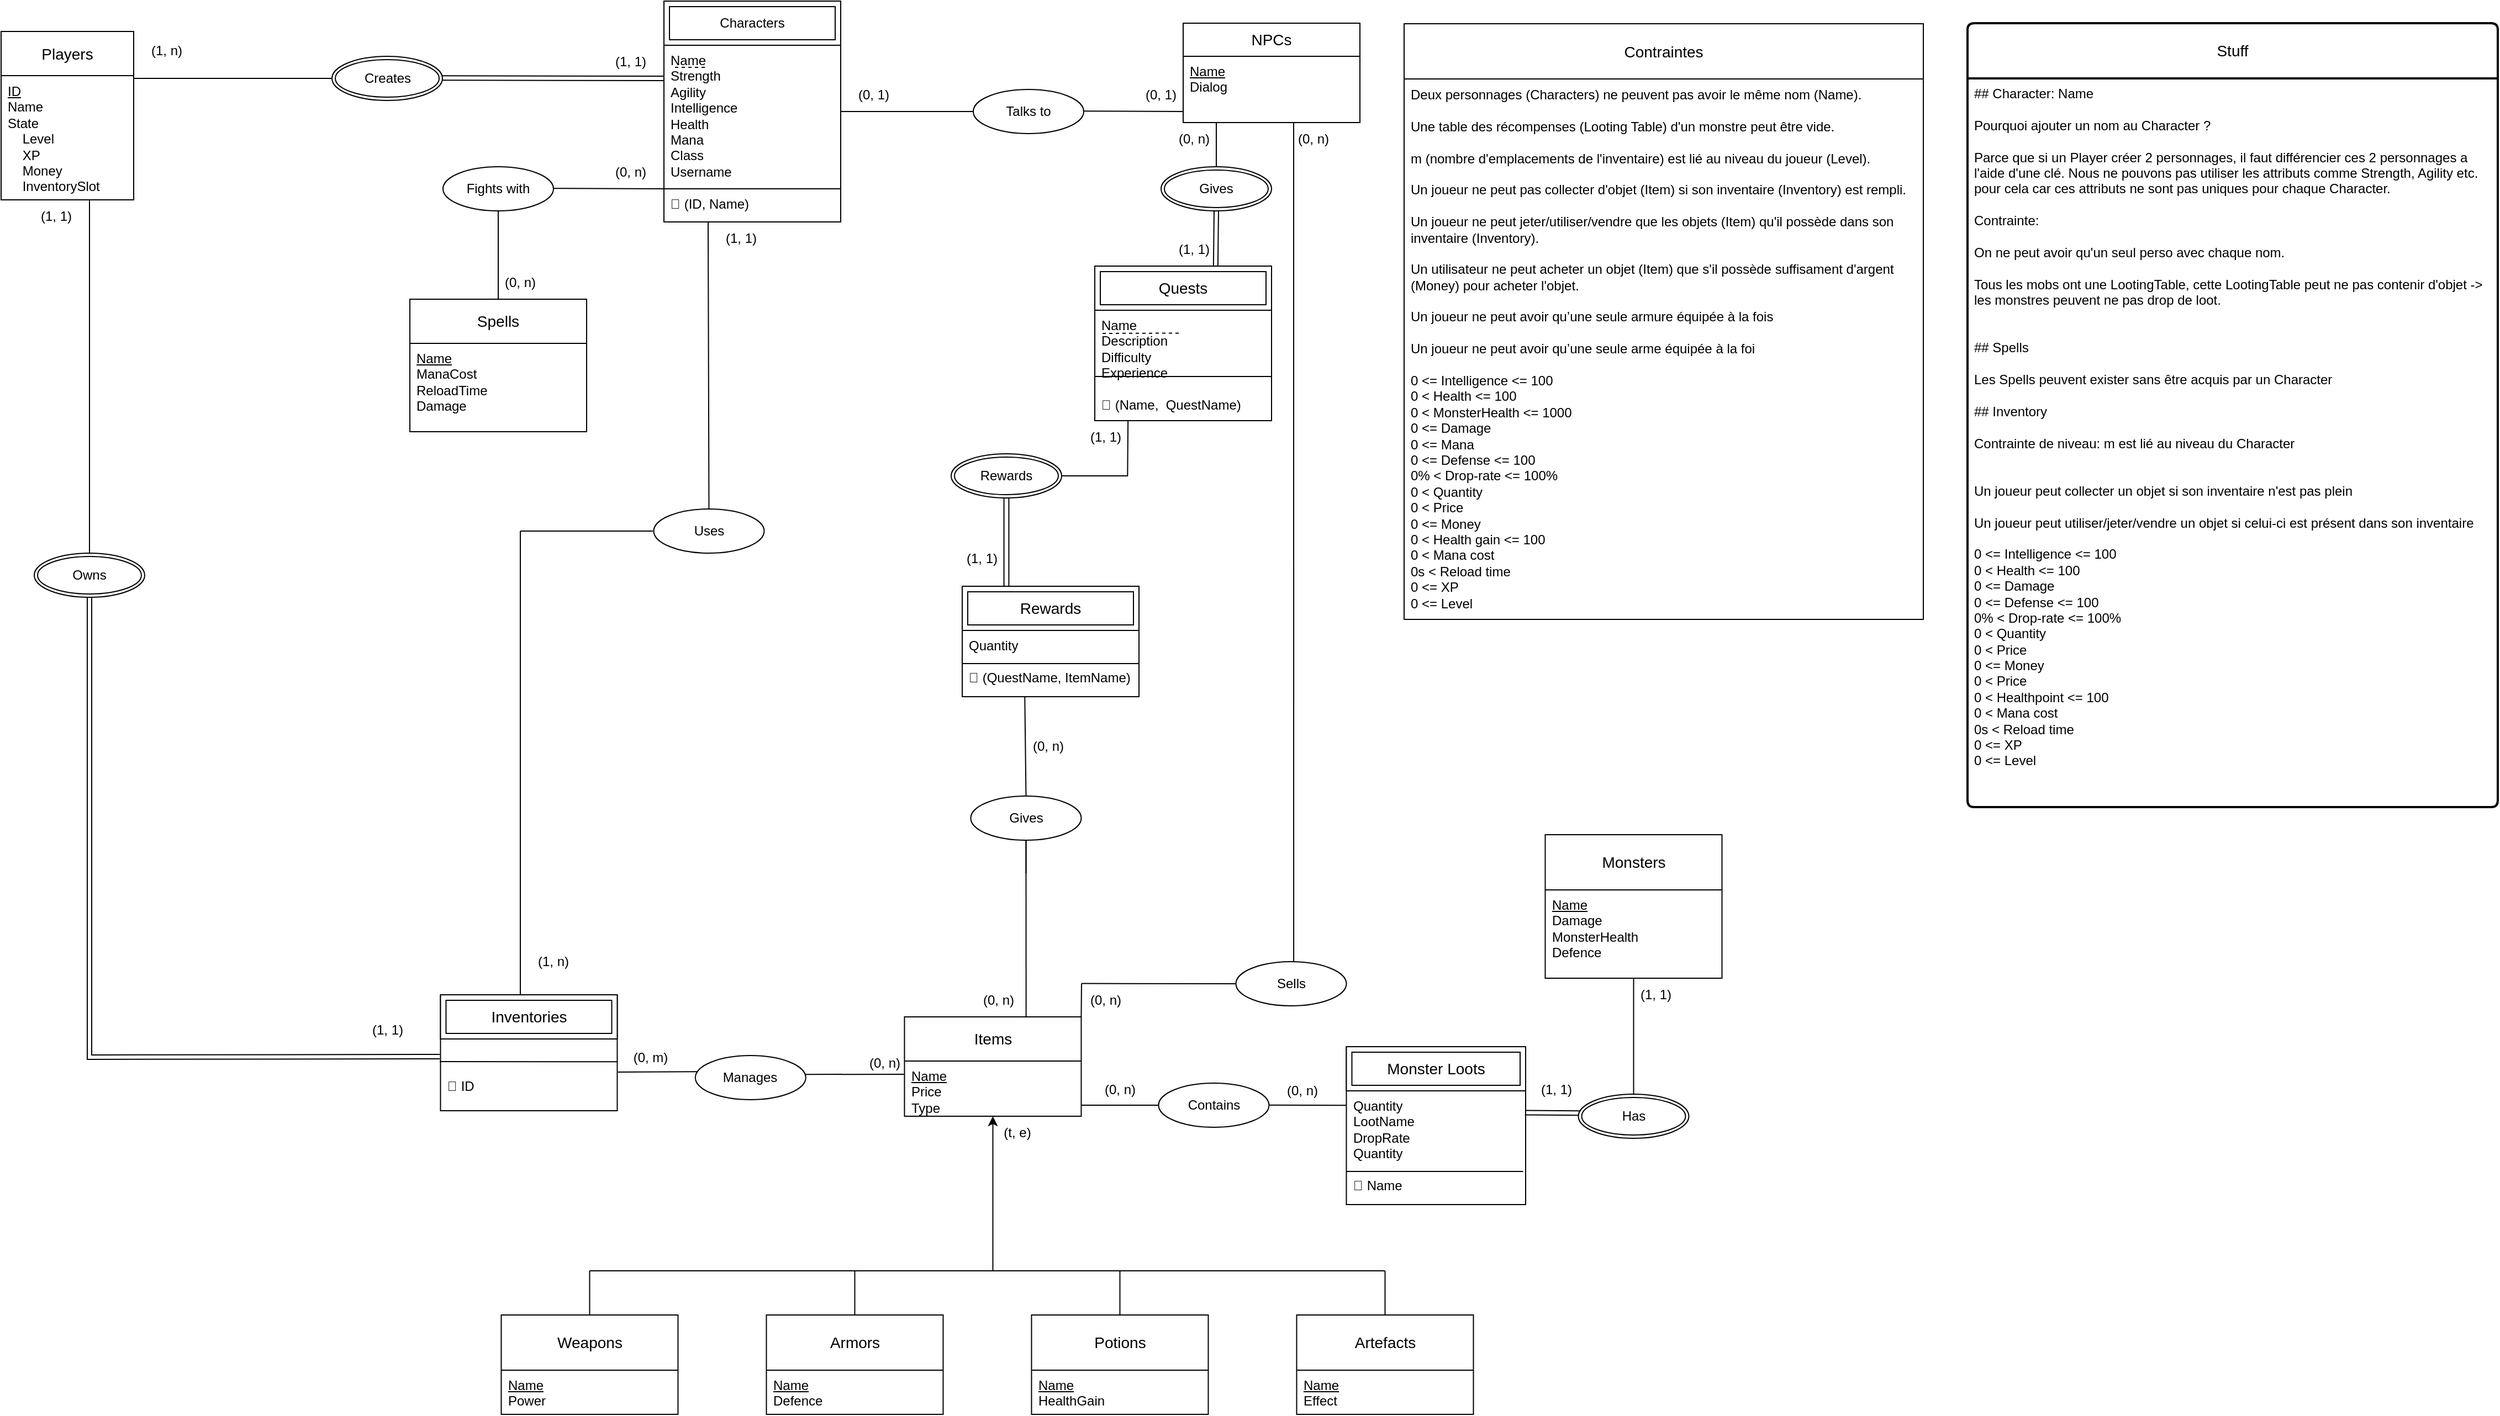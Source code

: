 <mxfile version="26.2.14">
  <diagram name="Page-1" id="gmYhZgUs5iD5eJfG_b85">
    <mxGraphModel dx="2504" dy="717" grid="1" gridSize="10" guides="1" tooltips="1" connect="1" arrows="1" fold="1" page="1" pageScale="1" pageWidth="850" pageHeight="1100" math="0" shadow="0">
      <root>
        <mxCell id="0" />
        <mxCell id="1" parent="0" />
        <mxCell id="PnlVqJtPfhtR3vDDbLsD-97" value="" style="swimlane;childLayout=stackLayout;horizontal=1;startSize=0;horizontalStack=0;rounded=0;fontSize=14;fontStyle=0;strokeWidth=1;resizeParent=0;resizeLast=1;shadow=0;dashed=0;align=center;arcSize=4;whiteSpace=wrap;html=1;labelBackgroundColor=none;" parent="1" vertex="1">
          <mxGeometry x="210" y="260" width="160" height="140" as="geometry" />
        </mxCell>
        <mxCell id="RgGpu6aQiDU8sXOfKO7h-6" value="&lt;span style=&quot;font-size: 14px;&quot;&gt;Quests&lt;/span&gt;" style="shape=ext;margin=3;double=1;whiteSpace=wrap;html=1;align=center;labelBackgroundColor=none;" parent="PnlVqJtPfhtR3vDDbLsD-97" vertex="1">
          <mxGeometry width="160" height="40" as="geometry" />
        </mxCell>
        <mxCell id="T0GjzuPxUQXK1XWp5vqH-103" value="" style="endArrow=none;html=1;rounded=0;labelBackgroundColor=none;fontColor=default;" parent="PnlVqJtPfhtR3vDDbLsD-97" edge="1">
          <mxGeometry width="50" height="50" relative="1" as="geometry">
            <mxPoint x="160" y="100" as="sourcePoint" />
            <mxPoint y="100" as="targetPoint" />
          </mxGeometry>
        </mxCell>
        <mxCell id="5OklQFgsDR4nSBkf5qA2-148" value="" style="endArrow=none;dashed=1;html=1;rounded=0;" parent="PnlVqJtPfhtR3vDDbLsD-97" edge="1">
          <mxGeometry width="50" height="50" relative="1" as="geometry">
            <mxPoint x="76" y="60.72" as="sourcePoint" />
            <mxPoint x="6" y="61" as="targetPoint" />
          </mxGeometry>
        </mxCell>
        <mxCell id="PnlVqJtPfhtR3vDDbLsD-98" value="Name&lt;br&gt;&lt;div&gt;Description&lt;/div&gt;&lt;div&gt;Difficulty&lt;/div&gt;&lt;div&gt;Experience&lt;/div&gt;&lt;div&gt;&lt;br&gt;&lt;/div&gt;&lt;div&gt;🔑 (Name,&amp;nbsp; Quest&lt;span style=&quot;background-color: transparent; color: light-dark(rgb(0, 0, 0), rgb(255, 255, 255));&quot;&gt;Name)&lt;/span&gt;&lt;/div&gt;" style="align=left;strokeColor=none;fillColor=none;spacingLeft=4;fontSize=12;verticalAlign=top;resizable=0;rotatable=0;part=1;html=1;labelBackgroundColor=none;" parent="PnlVqJtPfhtR3vDDbLsD-97" vertex="1">
          <mxGeometry y="40" width="160" height="100" as="geometry" />
        </mxCell>
        <mxCell id="PnlVqJtPfhtR3vDDbLsD-72" value="Players" style="swimlane;childLayout=stackLayout;horizontal=1;startSize=40;horizontalStack=0;rounded=0;fontSize=14;fontStyle=0;strokeWidth=1;resizeParent=0;resizeLast=1;shadow=0;dashed=0;align=center;arcSize=4;whiteSpace=wrap;html=1;labelBackgroundColor=none;" parent="1" vertex="1">
          <mxGeometry x="-780" y="47.5" width="120" height="152.5" as="geometry" />
        </mxCell>
        <mxCell id="PnlVqJtPfhtR3vDDbLsD-73" value="&lt;u&gt;ID&lt;/u&gt;&lt;div&gt;Name&lt;/div&gt;&lt;div&gt;State&lt;/div&gt;&lt;div&gt;&amp;nbsp;&amp;nbsp;&amp;nbsp; Level&lt;br&gt;&lt;/div&gt;&lt;div&gt;&amp;nbsp;&amp;nbsp;&amp;nbsp; XP&lt;/div&gt;&lt;div&gt;&amp;nbsp;&amp;nbsp;&amp;nbsp; M&lt;span style=&quot;background-color: transparent; color: light-dark(rgb(0, 0, 0), rgb(255, 255, 255));&quot;&gt;oney&lt;/span&gt;&lt;/div&gt;&lt;div&gt;&lt;span style=&quot;background-color: transparent;&quot;&gt;&amp;nbsp; &amp;nbsp; InventorySlot&lt;/span&gt;&lt;/div&gt;" style="align=left;strokeColor=none;fillColor=none;spacingLeft=4;fontSize=12;verticalAlign=top;resizable=0;rotatable=0;part=1;html=1;labelBackgroundColor=none;" parent="PnlVqJtPfhtR3vDDbLsD-72" vertex="1">
          <mxGeometry y="40" width="120" height="112.5" as="geometry" />
        </mxCell>
        <mxCell id="PnlVqJtPfhtR3vDDbLsD-74" value="" style="swimlane;childLayout=stackLayout;horizontal=1;startSize=0;horizontalStack=0;rounded=1;fontSize=14;fontStyle=0;strokeWidth=1;resizeParent=0;resizeLast=1;shadow=0;dashed=0;align=center;arcSize=4;whiteSpace=wrap;html=1;labelBackgroundColor=none;" parent="1" vertex="1">
          <mxGeometry x="-180" y="20" width="160" height="200" as="geometry">
            <mxRectangle x="-180" y="40" width="130" height="50" as="alternateBounds" />
          </mxGeometry>
        </mxCell>
        <mxCell id="T0GjzuPxUQXK1XWp5vqH-15" value="Characters" style="shape=ext;margin=3;double=1;whiteSpace=wrap;html=1;align=center;strokeWidth=1;labelBackgroundColor=none;" parent="PnlVqJtPfhtR3vDDbLsD-74" vertex="1">
          <mxGeometry width="160" height="40" as="geometry" />
        </mxCell>
        <mxCell id="5OklQFgsDR4nSBkf5qA2-137" value="" style="endArrow=none;dashed=1;html=1;rounded=0;" parent="PnlVqJtPfhtR3vDDbLsD-74" edge="1">
          <mxGeometry width="50" height="50" relative="1" as="geometry">
            <mxPoint x="10" y="60" as="sourcePoint" />
            <mxPoint x="40" y="60" as="targetPoint" />
          </mxGeometry>
        </mxCell>
        <mxCell id="PnlVqJtPfhtR3vDDbLsD-75" value="&lt;div&gt;&lt;span&gt;Name&lt;/span&gt;&lt;/div&gt;Strength&lt;div&gt;Agility&lt;/div&gt;&lt;div&gt;Intelligence&lt;/div&gt;&lt;div&gt;Health&lt;/div&gt;&lt;div&gt;Mana&lt;/div&gt;&lt;div&gt;Class&lt;/div&gt;&lt;div&gt;Username&lt;/div&gt;&lt;div&gt;&lt;br&gt;&lt;/div&gt;&lt;div&gt;🔑 (ID, Name)&lt;/div&gt;" style="align=left;strokeColor=none;fillColor=none;spacingLeft=4;fontSize=12;verticalAlign=top;resizable=0;rotatable=0;part=1;html=1;labelBackgroundColor=none;" parent="PnlVqJtPfhtR3vDDbLsD-74" vertex="1">
          <mxGeometry y="40" width="160" height="160" as="geometry" />
        </mxCell>
        <mxCell id="T0GjzuPxUQXK1XWp5vqH-31" value="" style="endArrow=none;html=1;rounded=0;labelBackgroundColor=none;fontColor=default;" parent="PnlVqJtPfhtR3vDDbLsD-74" edge="1">
          <mxGeometry width="50" height="50" relative="1" as="geometry">
            <mxPoint x="160" y="170" as="sourcePoint" />
            <mxPoint y="170" as="targetPoint" />
            <Array as="points">
              <mxPoint x="80" y="170" />
            </Array>
          </mxGeometry>
        </mxCell>
        <mxCell id="PnlVqJtPfhtR3vDDbLsD-76" value="Items" style="swimlane;childLayout=stackLayout;horizontal=1;startSize=40;horizontalStack=0;rounded=0;fontSize=14;fontStyle=0;strokeWidth=1;resizeParent=0;resizeLast=1;shadow=0;dashed=0;align=center;arcSize=4;whiteSpace=wrap;html=1;labelBackgroundColor=none;" parent="1" vertex="1">
          <mxGeometry x="37.74" y="940" width="160" height="90" as="geometry" />
        </mxCell>
        <mxCell id="PnlVqJtPfhtR3vDDbLsD-77" value="&lt;u&gt;Name&lt;/u&gt;&lt;br&gt;&lt;div&gt;Price&lt;/div&gt;&lt;div&gt;Type&lt;/div&gt;" style="align=left;strokeColor=none;fillColor=none;spacingLeft=4;fontSize=12;verticalAlign=top;resizable=0;rotatable=0;part=1;html=1;labelBackgroundColor=none;" parent="PnlVqJtPfhtR3vDDbLsD-76" vertex="1">
          <mxGeometry y="40" width="160" height="50" as="geometry" />
        </mxCell>
        <mxCell id="PnlVqJtPfhtR3vDDbLsD-78" value="Weapons" style="swimlane;childLayout=stackLayout;horizontal=1;startSize=50;horizontalStack=0;rounded=0;fontSize=14;fontStyle=0;strokeWidth=1;resizeParent=0;resizeLast=1;shadow=0;dashed=0;align=center;arcSize=4;whiteSpace=wrap;html=1;labelBackgroundColor=none;" parent="1" vertex="1">
          <mxGeometry x="-327.26" y="1210" width="160" height="90" as="geometry" />
        </mxCell>
        <mxCell id="PnlVqJtPfhtR3vDDbLsD-79" value="&lt;div&gt;&lt;u&gt;Name&lt;/u&gt;&lt;/div&gt;Power" style="align=left;strokeColor=none;fillColor=none;spacingLeft=4;fontSize=12;verticalAlign=top;resizable=0;rotatable=0;part=1;html=1;labelBackgroundColor=none;" parent="PnlVqJtPfhtR3vDDbLsD-78" vertex="1">
          <mxGeometry y="50" width="160" height="40" as="geometry" />
        </mxCell>
        <mxCell id="PnlVqJtPfhtR3vDDbLsD-80" value="Armors" style="swimlane;childLayout=stackLayout;horizontal=1;startSize=50;horizontalStack=0;rounded=0;fontSize=14;fontStyle=0;strokeWidth=1;resizeParent=0;resizeLast=1;shadow=0;dashed=0;align=center;arcSize=4;whiteSpace=wrap;html=1;labelBackgroundColor=none;" parent="1" vertex="1">
          <mxGeometry x="-87.26" y="1210" width="160" height="90" as="geometry" />
        </mxCell>
        <mxCell id="PnlVqJtPfhtR3vDDbLsD-81" value="&lt;div&gt;&lt;u&gt;Name&lt;/u&gt;&lt;/div&gt;Defence" style="align=left;strokeColor=none;fillColor=none;spacingLeft=4;fontSize=12;verticalAlign=top;resizable=0;rotatable=0;part=1;html=1;labelBackgroundColor=none;" parent="PnlVqJtPfhtR3vDDbLsD-80" vertex="1">
          <mxGeometry y="50" width="160" height="40" as="geometry" />
        </mxCell>
        <mxCell id="PnlVqJtPfhtR3vDDbLsD-82" value="Potions" style="swimlane;childLayout=stackLayout;horizontal=1;startSize=50;horizontalStack=0;rounded=0;fontSize=14;fontStyle=0;strokeWidth=1;resizeParent=0;resizeLast=1;shadow=0;dashed=0;align=center;arcSize=4;whiteSpace=wrap;html=1;labelBackgroundColor=none;" parent="1" vertex="1">
          <mxGeometry x="152.74" y="1210" width="160" height="90" as="geometry" />
        </mxCell>
        <mxCell id="PnlVqJtPfhtR3vDDbLsD-83" value="&lt;div&gt;&lt;u&gt;Name&lt;/u&gt;&lt;/div&gt;&lt;div&gt;HealthGain&lt;/div&gt;" style="align=left;strokeColor=none;fillColor=none;spacingLeft=4;fontSize=12;verticalAlign=top;resizable=0;rotatable=0;part=1;html=1;labelBackgroundColor=none;" parent="PnlVqJtPfhtR3vDDbLsD-82" vertex="1">
          <mxGeometry y="50" width="160" height="40" as="geometry" />
        </mxCell>
        <mxCell id="PnlVqJtPfhtR3vDDbLsD-84" value="Artefacts" style="swimlane;childLayout=stackLayout;horizontal=1;startSize=50;horizontalStack=0;rounded=0;fontSize=14;fontStyle=0;strokeWidth=1;resizeParent=0;resizeLast=1;shadow=0;dashed=0;align=center;arcSize=4;whiteSpace=wrap;html=1;labelBackgroundColor=none;" parent="1" vertex="1">
          <mxGeometry x="392.74" y="1210" width="160" height="90" as="geometry" />
        </mxCell>
        <mxCell id="PnlVqJtPfhtR3vDDbLsD-85" value="&lt;div&gt;&lt;u&gt;Name&lt;/u&gt;&lt;/div&gt;Effect" style="align=left;strokeColor=none;fillColor=none;spacingLeft=4;fontSize=12;verticalAlign=top;resizable=0;rotatable=0;part=1;html=1;labelBackgroundColor=none;" parent="PnlVqJtPfhtR3vDDbLsD-84" vertex="1">
          <mxGeometry y="50" width="160" height="40" as="geometry" />
        </mxCell>
        <mxCell id="PnlVqJtPfhtR3vDDbLsD-86" value="" style="endArrow=none;html=1;rounded=0;exitX=0.5;exitY=0;exitDx=0;exitDy=0;labelBackgroundColor=none;fontColor=default;" parent="1" source="PnlVqJtPfhtR3vDDbLsD-80" edge="1">
          <mxGeometry width="50" height="50" relative="1" as="geometry">
            <mxPoint x="-47.26" y="1190" as="sourcePoint" />
            <mxPoint x="-7.26" y="1170" as="targetPoint" />
          </mxGeometry>
        </mxCell>
        <mxCell id="PnlVqJtPfhtR3vDDbLsD-87" value="" style="endArrow=none;html=1;rounded=0;exitX=0.5;exitY=0;exitDx=0;exitDy=0;labelBackgroundColor=none;fontColor=default;" parent="1" source="PnlVqJtPfhtR3vDDbLsD-82" edge="1">
          <mxGeometry width="50" height="50" relative="1" as="geometry">
            <mxPoint x="212.74" y="1130" as="sourcePoint" />
            <mxPoint x="232.74" y="1170" as="targetPoint" />
          </mxGeometry>
        </mxCell>
        <mxCell id="PnlVqJtPfhtR3vDDbLsD-88" value="" style="endArrow=none;html=1;rounded=0;exitX=0.5;exitY=0;exitDx=0;exitDy=0;labelBackgroundColor=none;fontColor=default;" parent="1" source="PnlVqJtPfhtR3vDDbLsD-84" edge="1">
          <mxGeometry width="50" height="50" relative="1" as="geometry">
            <mxPoint x="212.74" y="1130" as="sourcePoint" />
            <mxPoint x="472.74" y="1170" as="targetPoint" />
          </mxGeometry>
        </mxCell>
        <mxCell id="PnlVqJtPfhtR3vDDbLsD-89" value="" style="endArrow=none;html=1;rounded=0;exitX=0.5;exitY=0;exitDx=0;exitDy=0;labelBackgroundColor=none;fontColor=default;" parent="1" source="PnlVqJtPfhtR3vDDbLsD-78" edge="1">
          <mxGeometry width="50" height="50" relative="1" as="geometry">
            <mxPoint x="212.74" y="1130" as="sourcePoint" />
            <mxPoint x="-247.26" y="1170" as="targetPoint" />
          </mxGeometry>
        </mxCell>
        <mxCell id="PnlVqJtPfhtR3vDDbLsD-90" value="" style="endArrow=none;html=1;rounded=0;labelBackgroundColor=none;fontColor=default;" parent="1" edge="1">
          <mxGeometry width="50" height="50" relative="1" as="geometry">
            <mxPoint x="-247.26" y="1170" as="sourcePoint" />
            <mxPoint x="472.74" y="1170" as="targetPoint" />
          </mxGeometry>
        </mxCell>
        <mxCell id="PnlVqJtPfhtR3vDDbLsD-91" value="" style="endArrow=classic;html=1;rounded=0;endFill=1;labelBackgroundColor=none;fontColor=default;entryX=0.5;entryY=1;entryDx=0;entryDy=0;" parent="1" target="PnlVqJtPfhtR3vDDbLsD-77" edge="1">
          <mxGeometry width="50" height="50" relative="1" as="geometry">
            <mxPoint x="117.74" y="1170" as="sourcePoint" />
            <mxPoint x="112.74" y="1070" as="targetPoint" />
          </mxGeometry>
        </mxCell>
        <mxCell id="PnlVqJtPfhtR3vDDbLsD-92" value="(t, e)" style="text;html=1;align=center;verticalAlign=middle;whiteSpace=wrap;rounded=0;labelBackgroundColor=none;" parent="1" vertex="1">
          <mxGeometry x="110" y="1030" width="60" height="30" as="geometry" />
        </mxCell>
        <mxCell id="PnlVqJtPfhtR3vDDbLsD-93" value="&lt;div&gt;Monsters&lt;/div&gt;" style="swimlane;childLayout=stackLayout;horizontal=1;startSize=50;horizontalStack=0;rounded=0;fontSize=14;fontStyle=0;strokeWidth=1;resizeParent=0;resizeLast=1;shadow=0;dashed=0;align=center;arcSize=4;whiteSpace=wrap;html=1;labelBackgroundColor=none;" parent="1" vertex="1">
          <mxGeometry x="617.74" y="775" width="160" height="130" as="geometry" />
        </mxCell>
        <mxCell id="PnlVqJtPfhtR3vDDbLsD-94" value="&lt;div&gt;&lt;u&gt;Name&lt;/u&gt;&lt;/div&gt;Damage&lt;div&gt;MonsterHealth&lt;/div&gt;&lt;div&gt;Defence&lt;/div&gt;" style="align=left;strokeColor=none;fillColor=none;spacingLeft=4;fontSize=12;verticalAlign=top;resizable=0;rotatable=0;part=1;html=1;labelBackgroundColor=none;" parent="PnlVqJtPfhtR3vDDbLsD-93" vertex="1">
          <mxGeometry y="50" width="160" height="80" as="geometry" />
        </mxCell>
        <mxCell id="PnlVqJtPfhtR3vDDbLsD-95" value="" style="swimlane;childLayout=stackLayout;horizontal=1;startSize=0;horizontalStack=0;rounded=0;fontSize=14;fontStyle=0;strokeWidth=1;resizeParent=0;resizeLast=1;shadow=0;dashed=0;align=center;arcSize=4;whiteSpace=wrap;html=1;labelBackgroundColor=none;" parent="1" vertex="1">
          <mxGeometry x="437.74" y="967" width="162.26" height="143" as="geometry" />
        </mxCell>
        <mxCell id="T0GjzuPxUQXK1XWp5vqH-45" value="&lt;span style=&quot;font-size: 14px;&quot;&gt;Monster Loots&lt;/span&gt;" style="shape=ext;margin=3;double=1;whiteSpace=wrap;html=1;align=center;labelBackgroundColor=none;" parent="PnlVqJtPfhtR3vDDbLsD-95" vertex="1">
          <mxGeometry width="162.26" height="40" as="geometry" />
        </mxCell>
        <mxCell id="PnlVqJtPfhtR3vDDbLsD-96" value="&lt;div&gt;&lt;span style=&quot;background-color: transparent; color: light-dark(rgb(0, 0, 0), rgb(255, 255, 255));&quot;&gt;Quantity&lt;/span&gt;&lt;/div&gt;&lt;div&gt;&lt;span style=&quot;background-color: transparent; color: light-dark(rgb(0, 0, 0), rgb(255, 255, 255));&quot;&gt;LootName&lt;/span&gt;&lt;/div&gt;&lt;div&gt;DropRate&lt;/div&gt;&lt;div&gt;Quantity&lt;/div&gt;&lt;div&gt;&lt;br&gt;&lt;/div&gt;&lt;div&gt;&lt;div&gt;🔑 Name&lt;/div&gt;&lt;div&gt;&lt;br&gt;&lt;/div&gt;&lt;/div&gt;" style="align=left;strokeColor=none;fillColor=none;spacingLeft=4;fontSize=12;verticalAlign=top;resizable=0;rotatable=0;part=1;html=1;strokeWidth=1;labelBackgroundColor=none;" parent="PnlVqJtPfhtR3vDDbLsD-95" vertex="1">
          <mxGeometry y="40" width="162.26" height="103" as="geometry" />
        </mxCell>
        <mxCell id="T0GjzuPxUQXK1XWp5vqH-49" value="" style="endArrow=none;html=1;rounded=0;exitX=0;exitY=0.5;exitDx=0;exitDy=0;entryX=1;entryY=0.5;entryDx=0;entryDy=0;labelBackgroundColor=none;fontColor=default;" parent="PnlVqJtPfhtR3vDDbLsD-95" edge="1">
          <mxGeometry width="50" height="50" relative="1" as="geometry">
            <mxPoint y="113" as="sourcePoint" />
            <mxPoint x="160" y="113" as="targetPoint" />
          </mxGeometry>
        </mxCell>
        <mxCell id="PnlVqJtPfhtR3vDDbLsD-99" value="&lt;div&gt;Spells&lt;/div&gt;" style="swimlane;childLayout=stackLayout;horizontal=1;startSize=40;horizontalStack=0;rounded=0;fontSize=14;fontStyle=0;strokeWidth=1;resizeParent=0;resizeLast=1;shadow=0;dashed=0;align=center;arcSize=6;whiteSpace=wrap;html=1;labelBackgroundColor=none;" parent="1" vertex="1">
          <mxGeometry x="-410" y="290" width="160" height="120" as="geometry" />
        </mxCell>
        <mxCell id="PnlVqJtPfhtR3vDDbLsD-100" value="&lt;div&gt;&lt;u&gt;Name&lt;/u&gt;&lt;/div&gt;ManaCost&lt;div&gt;ReloadTime&lt;/div&gt;&lt;div&gt;Damage&lt;/div&gt;" style="align=left;strokeColor=none;fillColor=none;spacingLeft=4;fontSize=12;verticalAlign=top;resizable=0;rotatable=0;part=1;html=1;labelBackgroundColor=none;" parent="PnlVqJtPfhtR3vDDbLsD-99" vertex="1">
          <mxGeometry y="40" width="160" height="80" as="geometry" />
        </mxCell>
        <mxCell id="PnlVqJtPfhtR3vDDbLsD-101" value="NPCs" style="swimlane;childLayout=stackLayout;horizontal=1;startSize=30;horizontalStack=0;rounded=0;fontSize=14;fontStyle=0;strokeWidth=1;resizeParent=0;resizeLast=1;shadow=0;dashed=0;align=center;arcSize=4;whiteSpace=wrap;html=1;labelBackgroundColor=none;" parent="1" vertex="1">
          <mxGeometry x="290" y="40" width="160" height="90" as="geometry" />
        </mxCell>
        <mxCell id="PnlVqJtPfhtR3vDDbLsD-102" value="&lt;div&gt;&lt;u&gt;Name&lt;/u&gt;&lt;/div&gt;&lt;div&gt;Dialog&lt;/div&gt;" style="align=left;strokeColor=none;fillColor=none;spacingLeft=4;fontSize=12;verticalAlign=top;resizable=0;rotatable=0;part=1;html=1;labelBackgroundColor=none;" parent="PnlVqJtPfhtR3vDDbLsD-101" vertex="1">
          <mxGeometry y="30" width="160" height="60" as="geometry" />
        </mxCell>
        <mxCell id="PnlVqJtPfhtR3vDDbLsD-105" value="&lt;div&gt;(1, n)&lt;/div&gt;" style="text;html=1;align=center;verticalAlign=middle;whiteSpace=wrap;rounded=0;labelBackgroundColor=none;" parent="1" vertex="1">
          <mxGeometry x="-660" y="50" width="60" height="30" as="geometry" />
        </mxCell>
        <mxCell id="PnlVqJtPfhtR3vDDbLsD-106" value="(1, 1)" style="text;html=1;align=center;verticalAlign=middle;whiteSpace=wrap;rounded=0;labelBackgroundColor=none;" parent="1" vertex="1">
          <mxGeometry x="-240" y="60" width="60" height="30" as="geometry" />
        </mxCell>
        <mxCell id="PnlVqJtPfhtR3vDDbLsD-112" value="Sells" style="ellipse;whiteSpace=wrap;html=1;align=center;labelBackgroundColor=none;" parent="1" vertex="1">
          <mxGeometry x="337.74" y="890" width="100" height="40" as="geometry" />
        </mxCell>
        <mxCell id="PnlVqJtPfhtR3vDDbLsD-113" value="" style="endArrow=none;html=1;rounded=0;labelBackgroundColor=none;fontColor=default;exitX=0.523;exitY=0;exitDx=0;exitDy=0;exitPerimeter=0;" parent="1" source="PnlVqJtPfhtR3vDDbLsD-112" edge="1">
          <mxGeometry width="50" height="50" relative="1" as="geometry">
            <mxPoint x="390" y="880" as="sourcePoint" />
            <mxPoint x="390" y="130" as="targetPoint" />
          </mxGeometry>
        </mxCell>
        <mxCell id="PnlVqJtPfhtR3vDDbLsD-114" value="" style="endArrow=none;html=1;rounded=0;exitX=0;exitY=0.5;exitDx=0;exitDy=0;labelBackgroundColor=none;fontColor=default;entryX=0.132;entryY=-0.007;entryDx=0;entryDy=0;entryPerimeter=0;" parent="1" source="PnlVqJtPfhtR3vDDbLsD-112" target="PnlVqJtPfhtR3vDDbLsD-117" edge="1">
          <mxGeometry width="50" height="50" relative="1" as="geometry">
            <mxPoint x="-12.26" y="700" as="sourcePoint" />
            <mxPoint x="200" y="910" as="targetPoint" />
          </mxGeometry>
        </mxCell>
        <mxCell id="PnlVqJtPfhtR3vDDbLsD-116" value="(0, n)" style="text;html=1;align=center;verticalAlign=middle;whiteSpace=wrap;rounded=0;labelBackgroundColor=none;" parent="1" vertex="1">
          <mxGeometry x="377.74" y="130" width="60" height="30" as="geometry" />
        </mxCell>
        <mxCell id="PnlVqJtPfhtR3vDDbLsD-117" value="(0, n)" style="text;html=1;align=center;verticalAlign=middle;whiteSpace=wrap;rounded=0;labelBackgroundColor=none;rotation=0;" parent="1" vertex="1">
          <mxGeometry x="190" y="910" width="60" height="30" as="geometry" />
        </mxCell>
        <mxCell id="PnlVqJtPfhtR3vDDbLsD-118" value="Talks to" style="ellipse;whiteSpace=wrap;html=1;align=center;labelBackgroundColor=none;" parent="1" vertex="1">
          <mxGeometry x="100" y="100" width="100" height="40" as="geometry" />
        </mxCell>
        <mxCell id="PnlVqJtPfhtR3vDDbLsD-119" value="" style="endArrow=none;html=1;rounded=0;entryX=0;entryY=0.5;entryDx=0;entryDy=0;labelBackgroundColor=none;fontColor=default;" parent="1" target="PnlVqJtPfhtR3vDDbLsD-118" edge="1">
          <mxGeometry width="50" height="50" relative="1" as="geometry">
            <mxPoint x="-20" y="120" as="sourcePoint" />
            <mxPoint x="40" y="350" as="targetPoint" />
          </mxGeometry>
        </mxCell>
        <mxCell id="PnlVqJtPfhtR3vDDbLsD-120" value="" style="endArrow=none;html=1;rounded=0;exitX=1;exitY=0.5;exitDx=0;exitDy=0;labelBackgroundColor=none;fontColor=default;" parent="1" edge="1">
          <mxGeometry width="50" height="50" relative="1" as="geometry">
            <mxPoint x="200" y="119.6" as="sourcePoint" />
            <mxPoint x="290" y="120" as="targetPoint" />
          </mxGeometry>
        </mxCell>
        <mxCell id="PnlVqJtPfhtR3vDDbLsD-121" value="(0, 1)" style="text;html=1;align=center;verticalAlign=middle;whiteSpace=wrap;rounded=0;labelBackgroundColor=none;" parent="1" vertex="1">
          <mxGeometry x="-20" y="90" width="60" height="30" as="geometry" />
        </mxCell>
        <mxCell id="PnlVqJtPfhtR3vDDbLsD-122" value="(0, 1)" style="text;html=1;align=center;verticalAlign=middle;whiteSpace=wrap;rounded=0;labelBackgroundColor=none;" parent="1" vertex="1">
          <mxGeometry x="240" y="90" width="60" height="30" as="geometry" />
        </mxCell>
        <mxCell id="PnlVqJtPfhtR3vDDbLsD-125" value="(0, n)" style="text;html=1;align=center;verticalAlign=middle;whiteSpace=wrap;rounded=0;labelBackgroundColor=none;" parent="1" vertex="1">
          <mxGeometry x="270" y="130" width="60" height="30" as="geometry" />
        </mxCell>
        <mxCell id="PnlVqJtPfhtR3vDDbLsD-128" value="Fights with" style="ellipse;whiteSpace=wrap;html=1;align=center;labelBackgroundColor=none;" parent="1" vertex="1">
          <mxGeometry x="-380" y="170" width="100" height="40" as="geometry" />
        </mxCell>
        <mxCell id="PnlVqJtPfhtR3vDDbLsD-129" value="" style="endArrow=none;html=1;rounded=0;exitX=0.5;exitY=0;exitDx=0;exitDy=0;entryX=0.5;entryY=1;entryDx=0;entryDy=0;labelBackgroundColor=none;fontColor=default;" parent="1" source="PnlVqJtPfhtR3vDDbLsD-99" target="PnlVqJtPfhtR3vDDbLsD-128" edge="1">
          <mxGeometry width="50" height="50" relative="1" as="geometry">
            <mxPoint x="50.48" y="420" as="sourcePoint" />
            <mxPoint x="100.48" y="370" as="targetPoint" />
          </mxGeometry>
        </mxCell>
        <mxCell id="PnlVqJtPfhtR3vDDbLsD-132" value="(1, 1)" style="text;html=1;align=center;verticalAlign=middle;whiteSpace=wrap;rounded=0;labelBackgroundColor=none;" parent="1" vertex="1">
          <mxGeometry x="-460.48" y="937" width="60" height="30" as="geometry" />
        </mxCell>
        <mxCell id="PnlVqJtPfhtR3vDDbLsD-133" value="(0, n)" style="text;html=1;align=center;verticalAlign=middle;whiteSpace=wrap;rounded=0;labelBackgroundColor=none;" parent="1" vertex="1">
          <mxGeometry x="-340" y="260" width="60" height="30" as="geometry" />
        </mxCell>
        <mxCell id="PnlVqJtPfhtR3vDDbLsD-135" value="" style="swimlane;childLayout=stackLayout;horizontal=1;startSize=0;horizontalStack=0;rounded=1;fontSize=14;fontStyle=0;strokeWidth=1;resizeParent=0;resizeLast=1;shadow=0;dashed=0;align=center;arcSize=4;whiteSpace=wrap;html=1;labelBackgroundColor=none;" parent="1" vertex="1">
          <mxGeometry x="90" y="550" width="160" height="100" as="geometry" />
        </mxCell>
        <mxCell id="T0GjzuPxUQXK1XWp5vqH-54" value="&lt;span style=&quot;font-size: 14px;&quot;&gt;Rewards&lt;/span&gt;" style="shape=ext;margin=3;double=1;whiteSpace=wrap;html=1;align=center;labelBackgroundColor=none;" parent="PnlVqJtPfhtR3vDDbLsD-135" vertex="1">
          <mxGeometry width="160" height="40" as="geometry" />
        </mxCell>
        <mxCell id="T0GjzuPxUQXK1XWp5vqH-104" value="" style="endArrow=none;html=1;rounded=0;labelBackgroundColor=none;fontColor=default;" parent="PnlVqJtPfhtR3vDDbLsD-135" edge="1">
          <mxGeometry width="50" height="50" relative="1" as="geometry">
            <mxPoint x="160" y="70" as="sourcePoint" />
            <mxPoint y="70" as="targetPoint" />
            <Array as="points">
              <mxPoint x="70" y="70" />
            </Array>
          </mxGeometry>
        </mxCell>
        <mxCell id="PnlVqJtPfhtR3vDDbLsD-136" value="&lt;div&gt;Quantity&lt;/div&gt;&lt;div&gt;&lt;br&gt;&lt;/div&gt;&lt;div&gt;🔑 (Quest&lt;span style=&quot;color: light-dark(rgb(0, 0, 0), rgb(255, 255, 255)); background-color: transparent;&quot;&gt;Name, ItemName)&lt;/span&gt;&lt;/div&gt;" style="align=left;strokeColor=none;fillColor=none;spacingLeft=4;fontSize=12;verticalAlign=top;resizable=0;rotatable=0;part=1;html=1;labelBackgroundColor=none;" parent="PnlVqJtPfhtR3vDDbLsD-135" vertex="1">
          <mxGeometry y="40" width="160" height="60" as="geometry" />
        </mxCell>
        <mxCell id="PnlVqJtPfhtR3vDDbLsD-137" value="Gives" style="ellipse;whiteSpace=wrap;html=1;align=center;labelBackgroundColor=none;" parent="1" vertex="1">
          <mxGeometry x="97.74" y="740" width="100" height="40" as="geometry" />
        </mxCell>
        <mxCell id="PnlVqJtPfhtR3vDDbLsD-140" value="" style="endArrow=none;html=1;rounded=0;labelBackgroundColor=none;fontColor=default;" parent="1" edge="1">
          <mxGeometry width="50" height="50" relative="1" as="geometry">
            <mxPoint x="147.74" y="810" as="sourcePoint" />
            <mxPoint x="147.74" y="780" as="targetPoint" />
          </mxGeometry>
        </mxCell>
        <mxCell id="PnlVqJtPfhtR3vDDbLsD-141" value="(0, n)" style="text;html=1;align=center;verticalAlign=middle;whiteSpace=wrap;rounded=0;labelBackgroundColor=none;" parent="1" vertex="1">
          <mxGeometry x="92.74" y="910" width="60" height="30" as="geometry" />
        </mxCell>
        <mxCell id="PnlVqJtPfhtR3vDDbLsD-142" value="(0, n)" style="text;html=1;align=center;verticalAlign=middle;whiteSpace=wrap;rounded=0;labelBackgroundColor=none;" parent="1" vertex="1">
          <mxGeometry x="137.74" y="680" width="60" height="30" as="geometry" />
        </mxCell>
        <mxCell id="T0GjzuPxUQXK1XWp5vqH-6" value="Stuff" style="swimlane;childLayout=stackLayout;horizontal=1;startSize=50;horizontalStack=0;rounded=1;fontSize=14;fontStyle=0;strokeWidth=2;resizeParent=0;resizeLast=1;shadow=0;dashed=0;align=center;arcSize=4;whiteSpace=wrap;html=1;labelBackgroundColor=none;" parent="1" vertex="1">
          <mxGeometry x="1000" y="40" width="480" height="710" as="geometry" />
        </mxCell>
        <mxCell id="T0GjzuPxUQXK1XWp5vqH-7" value="## Character: Name&lt;br&gt;&lt;br&gt;Pourquoi ajouter un nom au Character ? &lt;br&gt;&lt;br&gt;Parce que si un Player créer 2 personnages, il faut différencier ces 2 personnages a l&#39;aide d&#39;une clé. Nous ne pouvons pas utiliser les attributs comme Strength, Agility etc. pour cela car ces attributs ne sont pas uniques pour chaque Character.&lt;br&gt;&lt;br&gt;&lt;div&gt;Contrainte:&lt;/div&gt;&lt;div&gt;&lt;br&gt;&lt;/div&gt;&lt;div&gt;On ne peut avoir qu&#39;un seul perso avec chaque nom.&lt;/div&gt;&lt;div&gt;&lt;br&gt;&lt;/div&gt;&lt;div&gt;Tous les mobs ont une LootingTable, cette LootingTable peut ne pas contenir d&#39;objet -&amp;gt; les monstres peuvent ne pas drop de loot.&lt;/div&gt;&lt;br&gt;&lt;br&gt;&lt;div&gt;## Spells&lt;/div&gt;&lt;div&gt;&lt;br&gt;&lt;/div&gt;&lt;div&gt;Les Spells peuvent exister sans être acquis par un Character&lt;/div&gt;&lt;div&gt;&lt;br&gt;&lt;/div&gt;&lt;div&gt;## Inventory&lt;/div&gt;&lt;div&gt;&lt;br&gt;&lt;/div&gt;&lt;div&gt;Contrainte de niveau: m est lié au niveau du Character&lt;/div&gt;&lt;div&gt;&lt;br&gt;&lt;/div&gt;&lt;div&gt;&lt;div&gt;&lt;br&gt;&lt;/div&gt;&lt;div&gt;Un joueur peut collecter un objet si son inventaire n&#39;est pas plein&lt;/div&gt;&lt;div&gt;&lt;br&gt;&lt;/div&gt;&lt;div&gt;Un joueur peut utiliser/jeter/vendre un objet si celui-ci est présent dans son inventaire&lt;/div&gt;&lt;div&gt;&lt;br&gt;&lt;/div&gt;&lt;div&gt;0 &amp;lt;= Intelligence &amp;lt;= 100&lt;/div&gt;&lt;div&gt;0 &amp;lt; Health &amp;lt;= 100&lt;/div&gt;&lt;div&gt;0 &amp;lt;= Damage&lt;/div&gt;&lt;div&gt;0 &amp;lt;= Defense &amp;lt;= 100&lt;/div&gt;&lt;div&gt;0% &amp;lt; Drop-rate &amp;lt;= 100%&lt;/div&gt;&lt;div&gt;0 &amp;lt; Quantity&lt;/div&gt;&lt;div&gt;0 &amp;lt; Price&lt;/div&gt;&lt;div&gt;0 &amp;lt;= Money&lt;/div&gt;&lt;div&gt;0 &amp;lt; Price&lt;/div&gt;&lt;div&gt;0 &amp;lt; Healthpoint &amp;lt;= 100&lt;/div&gt;&lt;div&gt;0 &amp;lt; Mana cost&lt;/div&gt;&lt;div&gt;0s &amp;lt; Reload time&lt;/div&gt;&lt;div&gt;0 &amp;lt;= XP&lt;/div&gt;&lt;div&gt;0 &amp;lt;= Level&lt;/div&gt;&lt;div&gt;&lt;br&gt;&lt;/div&gt;&lt;/div&gt;" style="align=left;strokeColor=none;fillColor=none;spacingLeft=4;spacingRight=4;fontSize=12;verticalAlign=top;resizable=0;rotatable=0;part=1;html=1;whiteSpace=wrap;labelBackgroundColor=none;" parent="T0GjzuPxUQXK1XWp5vqH-6" vertex="1">
          <mxGeometry y="50" width="480" height="660" as="geometry" />
        </mxCell>
        <mxCell id="T0GjzuPxUQXK1XWp5vqH-16" value="" style="shape=link;html=1;rounded=0;entryX=1;entryY=1;entryDx=0;entryDy=0;strokeWidth=1;labelBackgroundColor=none;fontColor=default;" parent="1" target="PnlVqJtPfhtR3vDDbLsD-106" edge="1">
          <mxGeometry relative="1" as="geometry">
            <mxPoint x="-380.48" y="89.66" as="sourcePoint" />
            <mxPoint x="-220.48" y="89.66" as="targetPoint" />
          </mxGeometry>
        </mxCell>
        <mxCell id="T0GjzuPxUQXK1XWp5vqH-17" value="" style="resizable=0;html=1;whiteSpace=wrap;align=right;verticalAlign=bottom;labelBackgroundColor=none;" parent="T0GjzuPxUQXK1XWp5vqH-16" connectable="0" vertex="1">
          <mxGeometry x="1" relative="1" as="geometry" />
        </mxCell>
        <mxCell id="T0GjzuPxUQXK1XWp5vqH-18" value="Creates" style="ellipse;shape=doubleEllipse;margin=3;whiteSpace=wrap;html=1;align=center;strokeWidth=1;labelBackgroundColor=none;" parent="1" vertex="1">
          <mxGeometry x="-480.48" y="70" width="100" height="40" as="geometry" />
        </mxCell>
        <mxCell id="hF-KjkAvDpBelAWugECg-43" value="" style="shape=link;html=1;rounded=0;exitX=0.012;exitY=0.427;exitDx=0;exitDy=0;exitPerimeter=0;labelBackgroundColor=none;fontColor=default;entryX=0.996;entryY=0.192;entryDx=0;entryDy=0;entryPerimeter=0;" parent="1" source="T0GjzuPxUQXK1XWp5vqH-47" target="PnlVqJtPfhtR3vDDbLsD-96" edge="1">
          <mxGeometry width="100" relative="1" as="geometry">
            <mxPoint x="641.78" y="1022.2" as="sourcePoint" />
            <mxPoint x="591.78" y="1022" as="targetPoint" />
          </mxGeometry>
        </mxCell>
        <mxCell id="T0GjzuPxUQXK1XWp5vqH-47" value="Has" style="ellipse;shape=doubleEllipse;margin=3;whiteSpace=wrap;html=1;align=center;labelBackgroundColor=none;" parent="1" vertex="1">
          <mxGeometry x="647.74" y="1010" width="100" height="40" as="geometry" />
        </mxCell>
        <mxCell id="T0GjzuPxUQXK1XWp5vqH-50" value="(1, 1)" style="text;html=1;align=center;verticalAlign=middle;whiteSpace=wrap;rounded=0;labelBackgroundColor=none;" parent="1" vertex="1">
          <mxGeometry x="687.74" y="905" width="60" height="30" as="geometry" />
        </mxCell>
        <mxCell id="T0GjzuPxUQXK1XWp5vqH-51" value="(1, 1)" style="text;html=1;align=center;verticalAlign=middle;whiteSpace=wrap;rounded=0;labelBackgroundColor=none;" parent="1" vertex="1">
          <mxGeometry x="597.74" y="990.5" width="60" height="30" as="geometry" />
        </mxCell>
        <mxCell id="T0GjzuPxUQXK1XWp5vqH-52" value="(0, n)" style="text;html=1;align=center;verticalAlign=middle;whiteSpace=wrap;rounded=0;labelBackgroundColor=none;" parent="1" vertex="1">
          <mxGeometry x="367.74" y="992" width="60" height="30" as="geometry" />
        </mxCell>
        <mxCell id="T0GjzuPxUQXK1XWp5vqH-53" value="(0, n)" style="text;html=1;align=center;verticalAlign=middle;whiteSpace=wrap;rounded=0;labelBackgroundColor=none;" parent="1" vertex="1">
          <mxGeometry x="202.74" y="990.5" width="60" height="30" as="geometry" />
        </mxCell>
        <mxCell id="5OklQFgsDR4nSBkf5qA2-110" value="" style="shape=link;html=1;rounded=0;width=4.419;entryX=0.25;entryY=0;entryDx=0;entryDy=0;labelBackgroundColor=none;fontColor=default;exitX=0.5;exitY=1;exitDx=0;exitDy=0;" parent="1" source="5OklQFgsDR4nSBkf5qA2-112" target="T0GjzuPxUQXK1XWp5vqH-54" edge="1">
          <mxGeometry relative="1" as="geometry">
            <mxPoint x="92.74" y="510" as="sourcePoint" />
            <mxPoint x="202.74" y="510.0" as="targetPoint" />
            <Array as="points" />
          </mxGeometry>
        </mxCell>
        <mxCell id="5OklQFgsDR4nSBkf5qA2-111" value="" style="resizable=0;html=1;whiteSpace=wrap;align=right;verticalAlign=bottom;labelBackgroundColor=none;" parent="5OklQFgsDR4nSBkf5qA2-110" connectable="0" vertex="1">
          <mxGeometry x="1" relative="1" as="geometry" />
        </mxCell>
        <mxCell id="5OklQFgsDR4nSBkf5qA2-112" value="Rewards" style="ellipse;shape=doubleEllipse;margin=3;whiteSpace=wrap;html=1;align=center;labelBackgroundColor=none;" parent="1" vertex="1">
          <mxGeometry x="80" y="430.0" width="100" height="40" as="geometry" />
        </mxCell>
        <mxCell id="5OklQFgsDR4nSBkf5qA2-116" value="" style="endArrow=none;html=1;rounded=0;labelBackgroundColor=none;fontColor=default;entryX=0.188;entryY=1.001;entryDx=0;entryDy=0;entryPerimeter=0;" parent="1" target="PnlVqJtPfhtR3vDDbLsD-98" edge="1">
          <mxGeometry width="50" height="50" relative="1" as="geometry">
            <mxPoint x="239.66" y="450" as="sourcePoint" />
            <mxPoint x="240" y="390" as="targetPoint" />
          </mxGeometry>
        </mxCell>
        <mxCell id="T0GjzuPxUQXK1XWp5vqH-56" value="" style="endArrow=none;html=1;rounded=0;entryX=0;entryY=1;entryDx=0;entryDy=0;labelBackgroundColor=none;fontColor=default;" parent="1" edge="1">
          <mxGeometry width="50" height="50" relative="1" as="geometry">
            <mxPoint x="240" y="450" as="sourcePoint" />
            <mxPoint x="180" y="450" as="targetPoint" />
          </mxGeometry>
        </mxCell>
        <mxCell id="T0GjzuPxUQXK1XWp5vqH-65" value="" style="shape=link;html=1;rounded=0;entryX=0.5;entryY=1;entryDx=0;entryDy=0;exitX=0.684;exitY=-0.002;exitDx=0;exitDy=0;labelBackgroundColor=none;fontColor=default;exitPerimeter=0;" parent="1" target="T0GjzuPxUQXK1XWp5vqH-67" edge="1">
          <mxGeometry relative="1" as="geometry">
            <mxPoint x="319.44" y="259.92" as="sourcePoint" />
            <mxPoint x="320.35" y="212.32" as="targetPoint" />
          </mxGeometry>
        </mxCell>
        <mxCell id="T0GjzuPxUQXK1XWp5vqH-67" value="Gives" style="ellipse;shape=doubleEllipse;margin=3;whiteSpace=wrap;html=1;align=center;labelBackgroundColor=none;" parent="1" vertex="1">
          <mxGeometry x="270" y="170" width="100" height="40" as="geometry" />
        </mxCell>
        <mxCell id="5OklQFgsDR4nSBkf5qA2-128" value="" style="endArrow=none;html=1;rounded=0;labelBackgroundColor=none;fontColor=default;" parent="1" source="T0GjzuPxUQXK1XWp5vqH-67" edge="1">
          <mxGeometry width="50" height="50" relative="1" as="geometry">
            <mxPoint x="310" y="180" as="sourcePoint" />
            <mxPoint x="320" y="130" as="targetPoint" />
          </mxGeometry>
        </mxCell>
        <mxCell id="hF-KjkAvDpBelAWugECg-55" value="" style="endArrow=none;html=1;rounded=0;exitX=1.011;exitY=0.18;exitDx=0;exitDy=0;exitPerimeter=0;labelBackgroundColor=none;fontColor=default;" parent="1" edge="1">
          <mxGeometry width="50" height="50" relative="1" as="geometry">
            <mxPoint x="339.5" y="1019.81" as="sourcePoint" />
            <mxPoint x="437.74" y="1020.13" as="targetPoint" />
          </mxGeometry>
        </mxCell>
        <mxCell id="T0GjzuPxUQXK1XWp5vqH-71" value="(1, 1)" style="text;html=1;align=center;verticalAlign=middle;whiteSpace=wrap;rounded=0;labelBackgroundColor=none;" parent="1" vertex="1">
          <mxGeometry x="270" y="230" width="60" height="30" as="geometry" />
        </mxCell>
        <mxCell id="T0GjzuPxUQXK1XWp5vqH-72" value="(1, 1)" style="text;html=1;align=center;verticalAlign=middle;whiteSpace=wrap;rounded=0;labelBackgroundColor=none;" parent="1" vertex="1">
          <mxGeometry x="190" y="400" width="60" height="30" as="geometry" />
        </mxCell>
        <mxCell id="T0GjzuPxUQXK1XWp5vqH-73" value="(1, 1)" style="text;html=1;align=center;verticalAlign=middle;whiteSpace=wrap;rounded=0;labelBackgroundColor=none;" parent="1" vertex="1">
          <mxGeometry x="77.74" y="510" width="60" height="30" as="geometry" />
        </mxCell>
        <mxCell id="T0GjzuPxUQXK1XWp5vqH-78" value="" style="endArrow=none;html=1;rounded=0;exitX=0.5;exitY=0;exitDx=0;exitDy=0;entryX=0.5;entryY=1;entryDx=0;entryDy=0;" parent="1" source="T0GjzuPxUQXK1XWp5vqH-47" edge="1" target="PnlVqJtPfhtR3vDDbLsD-94">
          <mxGeometry width="50" height="50" relative="1" as="geometry">
            <mxPoint x="692.04" y="1085" as="sourcePoint" />
            <mxPoint x="692.26" y="905" as="targetPoint" />
          </mxGeometry>
        </mxCell>
        <mxCell id="T0GjzuPxUQXK1XWp5vqH-80" value="" style="line;strokeWidth=1;rotatable=0;dashed=0;labelPosition=right;align=left;verticalAlign=middle;spacingTop=0;spacingLeft=6;points=[];portConstraint=eastwest;" parent="1" vertex="1">
          <mxGeometry x="197.74" y="1015" width="90" height="10" as="geometry" />
        </mxCell>
        <mxCell id="T0GjzuPxUQXK1XWp5vqH-81" value="Contains" style="ellipse;whiteSpace=wrap;html=1;align=center;labelBackgroundColor=none;" parent="1" vertex="1">
          <mxGeometry x="267.74" y="1000" width="100" height="40" as="geometry" />
        </mxCell>
        <mxCell id="5OklQFgsDR4nSBkf5qA2-139" value="Owns" style="ellipse;shape=doubleEllipse;margin=3;whiteSpace=wrap;html=1;align=center;" parent="1" vertex="1">
          <mxGeometry x="-750" y="520" width="100" height="40" as="geometry" />
        </mxCell>
        <mxCell id="T0GjzuPxUQXK1XWp5vqH-92" value="Manages" style="ellipse;whiteSpace=wrap;html=1;align=center;labelBackgroundColor=none;" parent="1" vertex="1">
          <mxGeometry x="-151.62" y="975" width="100" height="40" as="geometry" />
        </mxCell>
        <mxCell id="T0GjzuPxUQXK1XWp5vqH-93" value="" style="endArrow=none;html=1;rounded=0;entryX=-0.004;entryY=0.798;entryDx=0;entryDy=0;entryPerimeter=0;" parent="1" edge="1">
          <mxGeometry width="50" height="50" relative="1" as="geometry">
            <mxPoint x="-51.94" y="992.1" as="sourcePoint" />
            <mxPoint x="37.42" y="992.0" as="targetPoint" />
          </mxGeometry>
        </mxCell>
        <mxCell id="T0GjzuPxUQXK1XWp5vqH-97" value="(0, m)" style="text;html=1;align=center;verticalAlign=middle;whiteSpace=wrap;rounded=0;labelBackgroundColor=none;" parent="1" vertex="1">
          <mxGeometry x="-222.26" y="962" width="60" height="30" as="geometry" />
        </mxCell>
        <mxCell id="T0GjzuPxUQXK1XWp5vqH-98" value="(0, n)" style="text;html=1;align=center;verticalAlign=middle;whiteSpace=wrap;rounded=0;labelBackgroundColor=none;" parent="1" vertex="1">
          <mxGeometry x="-10.0" y="967" width="60" height="30" as="geometry" />
        </mxCell>
        <mxCell id="rDZKKN12-cH7OzcXxUJ9-8" value="" style="resizable=0;html=1;whiteSpace=wrap;align=right;verticalAlign=bottom;labelBackgroundColor=none;" parent="1" connectable="0" vertex="1">
          <mxGeometry x="584.04" y="230.0" as="geometry" />
        </mxCell>
        <mxCell id="hHDVhMUBLkY5xDZdk24u-6" value="" style="endArrow=none;html=1;rounded=0;exitX=0.75;exitY=0;exitDx=0;exitDy=0;" parent="1" edge="1">
          <mxGeometry width="50" height="50" relative="1" as="geometry">
            <mxPoint x="197.74" y="940" as="sourcePoint" />
            <mxPoint x="198" y="910" as="targetPoint" />
          </mxGeometry>
        </mxCell>
        <mxCell id="K7W3_5JvsaVnmijyw3qs-16" style="edgeStyle=orthogonalEdgeStyle;rounded=0;orthogonalLoop=1;jettySize=auto;html=1;exitX=-0.001;exitY=0.567;exitDx=0;exitDy=0;entryX=0.5;entryY=1;entryDx=0;entryDy=0;shape=link;exitPerimeter=0;" parent="1" target="5OklQFgsDR4nSBkf5qA2-139" edge="1">
          <mxGeometry relative="1" as="geometry">
            <mxPoint x="-382.9" y="976.03" as="sourcePoint" />
            <mxPoint x="-703.16" y="800.16" as="targetPoint" />
          </mxGeometry>
        </mxCell>
        <mxCell id="RgGpu6aQiDU8sXOfKO7h-14" value="" style="endArrow=none;html=1;rounded=0;entryX=0.018;entryY=0.365;entryDx=0;entryDy=0;entryPerimeter=0;" parent="1" target="T0GjzuPxUQXK1XWp5vqH-92" edge="1">
          <mxGeometry width="50" height="50" relative="1" as="geometry">
            <mxPoint x="-221.62" y="990" as="sourcePoint" />
            <mxPoint x="-151.62" y="990" as="targetPoint" />
          </mxGeometry>
        </mxCell>
        <mxCell id="K7W3_5JvsaVnmijyw3qs-13" value="Contraintes" style="swimlane;childLayout=stackLayout;horizontal=1;startSize=50;horizontalStack=0;rounded=0;fontSize=14;fontStyle=0;strokeWidth=1;resizeParent=0;resizeLast=1;shadow=0;dashed=0;align=center;arcSize=4;whiteSpace=wrap;html=1;labelBackgroundColor=none;" parent="1" vertex="1">
          <mxGeometry x="490" y="40.5" width="470" height="539.5" as="geometry" />
        </mxCell>
        <mxCell id="K7W3_5JvsaVnmijyw3qs-14" value="&lt;div&gt;Deux personnages (Characters) ne peuvent pas avoir le même nom (Name).&lt;/div&gt;&lt;div&gt;&lt;br&gt;&lt;/div&gt;&lt;div&gt;Une table des récompenses (Looting Table) d&#39;un monstre peut être vide.&lt;/div&gt;&lt;div&gt;&lt;br&gt;&lt;/div&gt;&lt;div&gt;m (nombre d&#39;emplacements de l&#39;inventaire) est lié au niveau du joueur (Level).&lt;/div&gt;&lt;div&gt;&lt;div&gt;&lt;br&gt;&lt;/div&gt;&lt;div&gt;Un joueur ne peut pas collecter d&#39;objet (Item) si son inventaire (Inventory) est rempli.&lt;/div&gt;&lt;div&gt;&lt;br&gt;&lt;/div&gt;&lt;div&gt;Un joueur ne peut jeter/utiliser/vendre que les objets (Item) qu&#39;il possède dans son inventaire (Inventory).&lt;/div&gt;&lt;div&gt;&lt;br&gt;&lt;/div&gt;&lt;div&gt;Un utilisateur ne peut acheter un objet (Item) que s&#39;il possède suffisament d&#39;argent (Money) pour acheter l&#39;objet.&lt;/div&gt;&lt;div&gt;&lt;br&gt;&lt;/div&gt;&lt;div&gt;&lt;div&gt;Un joueur ne peut avoir qu’une seule armure équipée à la fois&lt;/div&gt;&lt;div&gt;&lt;br&gt;&lt;/div&gt;&lt;div&gt;Un joueur ne peut avoir qu’une seule arme équipée à la foi&lt;/div&gt;&lt;/div&gt;&lt;div&gt;&lt;br&gt;&lt;/div&gt;&lt;div&gt;0 &amp;lt;= Intelligence &amp;lt;= 100&lt;/div&gt;&lt;div&gt;0 &amp;lt; Health &amp;lt;= 100&lt;/div&gt;&lt;div&gt;0 &amp;lt; MonsterHealth &amp;lt;= 1000&lt;/div&gt;&lt;div&gt;0 &amp;lt;= Damage&lt;/div&gt;&lt;div&gt;0 &amp;lt;= Mana&lt;/div&gt;&lt;div&gt;0 &amp;lt;= Defense &amp;lt;= 100&lt;/div&gt;&lt;div&gt;0% &amp;lt; Drop-rate &amp;lt;= 100%&lt;/div&gt;&lt;div&gt;0 &amp;lt; Quantity&lt;/div&gt;&lt;div&gt;0 &amp;lt; Price&lt;/div&gt;&lt;div&gt;0 &amp;lt;= Money&lt;/div&gt;&lt;div&gt;0 &amp;lt; Health gain &amp;lt;= 100&lt;/div&gt;&lt;div&gt;0 &amp;lt; Mana cost&lt;/div&gt;&lt;div&gt;0s &amp;lt; Reload time&lt;/div&gt;&lt;div&gt;0 &amp;lt;= XP&lt;/div&gt;&lt;div&gt;0 &amp;lt;= Level&lt;/div&gt;&lt;div&gt;&lt;br&gt;&lt;/div&gt;&lt;/div&gt;" style="align=left;strokeColor=none;fillColor=none;spacingLeft=4;spacingRight=4;fontSize=12;verticalAlign=top;resizable=0;rotatable=0;part=1;html=1;whiteSpace=wrap;labelBackgroundColor=none;" parent="K7W3_5JvsaVnmijyw3qs-13" vertex="1">
          <mxGeometry y="50" width="470" height="489.5" as="geometry" />
        </mxCell>
        <mxCell id="K7W3_5JvsaVnmijyw3qs-19" value="" style="endArrow=none;html=1;rounded=0;exitX=1;exitY=0.5;exitDx=0;exitDy=0;" parent="1" edge="1">
          <mxGeometry width="50" height="50" relative="1" as="geometry">
            <mxPoint x="-279.76" y="189.64" as="sourcePoint" />
            <mxPoint x="-180" y="190" as="targetPoint" />
          </mxGeometry>
        </mxCell>
        <mxCell id="K7W3_5JvsaVnmijyw3qs-20" value="(0, n)" style="text;html=1;align=center;verticalAlign=middle;whiteSpace=wrap;rounded=0;labelBackgroundColor=none;" parent="1" vertex="1">
          <mxGeometry x="-240.0" y="160" width="60" height="30" as="geometry" />
        </mxCell>
        <mxCell id="K7W3_5JvsaVnmijyw3qs-22" value="(1, 1)" style="text;html=1;align=center;verticalAlign=middle;whiteSpace=wrap;rounded=0;labelBackgroundColor=none;" parent="1" vertex="1">
          <mxGeometry x="-760" y="200" width="60" height="30" as="geometry" />
        </mxCell>
        <mxCell id="IOZRhiUU0VsJzaPUwcpm-1" value="" style="endArrow=none;html=1;rounded=0;entryX=0;entryY=0.5;entryDx=0;entryDy=0;exitX=1;exitY=0.5;exitDx=0;exitDy=0;" parent="1" target="T0GjzuPxUQXK1XWp5vqH-18" edge="1">
          <mxGeometry width="50" height="50" relative="1" as="geometry">
            <mxPoint x="-660" y="90.0" as="sourcePoint" />
            <mxPoint x="-590.48" y="90.25" as="targetPoint" />
          </mxGeometry>
        </mxCell>
        <mxCell id="IOZRhiUU0VsJzaPUwcpm-2" value="" style="endArrow=none;html=1;rounded=0;labelBackgroundColor=none;fontColor=default;exitX=0.5;exitY=0;exitDx=0;exitDy=0;" parent="1" source="5OklQFgsDR4nSBkf5qA2-139" edge="1">
          <mxGeometry width="50" height="50" relative="1" as="geometry">
            <mxPoint x="-700" y="510" as="sourcePoint" />
            <mxPoint x="-700" y="200" as="targetPoint" />
          </mxGeometry>
        </mxCell>
        <mxCell id="VxByWllZPocT8PmHnxEN-1" value="" style="endArrow=none;html=1;rounded=0;labelBackgroundColor=none;fontColor=default;exitX=0.688;exitY=0;exitDx=0;exitDy=0;exitPerimeter=0;" parent="1" source="PnlVqJtPfhtR3vDDbLsD-76" edge="1">
          <mxGeometry width="50" height="50" relative="1" as="geometry">
            <mxPoint x="147.74" y="810" as="sourcePoint" />
            <mxPoint x="147.74" y="780" as="targetPoint" />
          </mxGeometry>
        </mxCell>
        <mxCell id="VxByWllZPocT8PmHnxEN-14" value="" style="endArrow=none;html=1;rounded=0;exitX=0.5;exitY=0;exitDx=0;exitDy=0;entryX=0.354;entryY=1.007;entryDx=0;entryDy=0;entryPerimeter=0;" parent="1" source="PnlVqJtPfhtR3vDDbLsD-137" target="PnlVqJtPfhtR3vDDbLsD-136" edge="1">
          <mxGeometry width="50" height="50" relative="1" as="geometry">
            <mxPoint x="107.74" y="730" as="sourcePoint" />
            <mxPoint x="157.74" y="680" as="targetPoint" />
          </mxGeometry>
        </mxCell>
        <mxCell id="W-jNtS1RfY8JGD9w1sQn-1" value="Uses" style="ellipse;whiteSpace=wrap;html=1;align=center;labelBackgroundColor=none;" parent="1" vertex="1">
          <mxGeometry x="-189.26" y="480" width="100" height="40" as="geometry" />
        </mxCell>
        <mxCell id="yUgm7wOvWsq8yVaB9jCF-8" value="" style="endArrow=none;html=1;rounded=0;entryX=0;entryY=0.5;entryDx=0;entryDy=0;" parent="1" target="W-jNtS1RfY8JGD9w1sQn-1" edge="1">
          <mxGeometry width="50" height="50" relative="1" as="geometry">
            <mxPoint x="-310" y="500" as="sourcePoint" />
            <mxPoint x="-140" y="440" as="targetPoint" />
            <Array as="points">
              <mxPoint x="-190" y="500" />
            </Array>
          </mxGeometry>
        </mxCell>
        <mxCell id="W-jNtS1RfY8JGD9w1sQn-2" value="" style="endArrow=none;html=1;rounded=0;entryX=0;entryY=0;entryDx=0;entryDy=0;exitX=0.5;exitY=0;exitDx=0;exitDy=0;" parent="1" source="W-jNtS1RfY8JGD9w1sQn-1" target="W-jNtS1RfY8JGD9w1sQn-3" edge="1">
          <mxGeometry width="50" height="50" relative="1" as="geometry">
            <mxPoint x="-70" y="360" as="sourcePoint" />
            <mxPoint x="-20" y="310" as="targetPoint" />
          </mxGeometry>
        </mxCell>
        <mxCell id="yUgm7wOvWsq8yVaB9jCF-10" value="" style="endArrow=none;html=1;rounded=0;" parent="1" edge="1">
          <mxGeometry width="50" height="50" relative="1" as="geometry">
            <mxPoint x="-310" y="500" as="sourcePoint" />
            <mxPoint x="-310" y="920" as="targetPoint" />
            <Array as="points" />
          </mxGeometry>
        </mxCell>
        <mxCell id="yUgm7wOvWsq8yVaB9jCF-11" value="(1, n)" style="text;html=1;align=center;verticalAlign=middle;whiteSpace=wrap;rounded=0;labelBackgroundColor=none;" parent="1" vertex="1">
          <mxGeometry x="-310" y="875" width="60" height="30" as="geometry" />
        </mxCell>
        <mxCell id="W-jNtS1RfY8JGD9w1sQn-3" value="(1, 1)" style="text;html=1;align=center;verticalAlign=middle;whiteSpace=wrap;rounded=0;labelBackgroundColor=none;" parent="1" vertex="1">
          <mxGeometry x="-140" y="220" width="60" height="30" as="geometry" />
        </mxCell>
        <mxCell id="yUgm7wOvWsq8yVaB9jCF-13" value="" style="swimlane;childLayout=stackLayout;horizontal=1;startSize=0;horizontalStack=0;rounded=1;fontSize=14;fontStyle=0;strokeWidth=1;resizeParent=0;resizeLast=1;shadow=0;dashed=0;align=center;arcSize=0;whiteSpace=wrap;html=1;" parent="1" vertex="1">
          <mxGeometry x="-382.26" y="920" width="160" height="105" as="geometry" />
        </mxCell>
        <mxCell id="K7W3_5JvsaVnmijyw3qs-10" value="&lt;span style=&quot;font-size: 14px;&quot;&gt;Inventories&lt;/span&gt;" style="shape=ext;margin=3;double=1;whiteSpace=wrap;html=1;align=center;" parent="yUgm7wOvWsq8yVaB9jCF-13" vertex="1">
          <mxGeometry width="160" height="40" as="geometry" />
        </mxCell>
        <mxCell id="yUgm7wOvWsq8yVaB9jCF-14" value="&lt;div&gt;&lt;div&gt;&lt;br&gt;&lt;/div&gt;&lt;div&gt;&lt;span style=&quot;text-wrap-mode: nowrap;&quot;&gt;&lt;br&gt;&lt;/span&gt;&lt;/div&gt;&lt;div&gt;&lt;span style=&quot;text-wrap-mode: nowrap;&quot;&gt;🔑 ID&lt;/span&gt;&lt;/div&gt;&lt;/div&gt;&lt;div&gt;&lt;span style=&quot;text-wrap-mode: nowrap;&quot;&gt;&lt;br&gt;&lt;/span&gt;&lt;/div&gt;" style="align=left;strokeColor=none;fillColor=none;spacingLeft=4;spacingRight=4;fontSize=12;verticalAlign=top;resizable=0;rotatable=0;part=1;html=1;whiteSpace=wrap;" parent="yUgm7wOvWsq8yVaB9jCF-13" vertex="1">
          <mxGeometry y="40" width="160" height="65" as="geometry" />
        </mxCell>
        <mxCell id="yUgm7wOvWsq8yVaB9jCF-15" value="" style="endArrow=none;html=1;rounded=0;exitX=1.002;exitY=0.318;exitDx=0;exitDy=0;exitPerimeter=0;entryX=-0.004;entryY=0.316;entryDx=0;entryDy=0;entryPerimeter=0;" parent="yUgm7wOvWsq8yVaB9jCF-13" source="yUgm7wOvWsq8yVaB9jCF-14" target="yUgm7wOvWsq8yVaB9jCF-14" edge="1">
          <mxGeometry width="50" height="50" relative="1" as="geometry">
            <mxPoint x="-67" y="85" as="sourcePoint" />
            <mxPoint x="2.26" y="60" as="targetPoint" />
          </mxGeometry>
        </mxCell>
      </root>
    </mxGraphModel>
  </diagram>
</mxfile>
